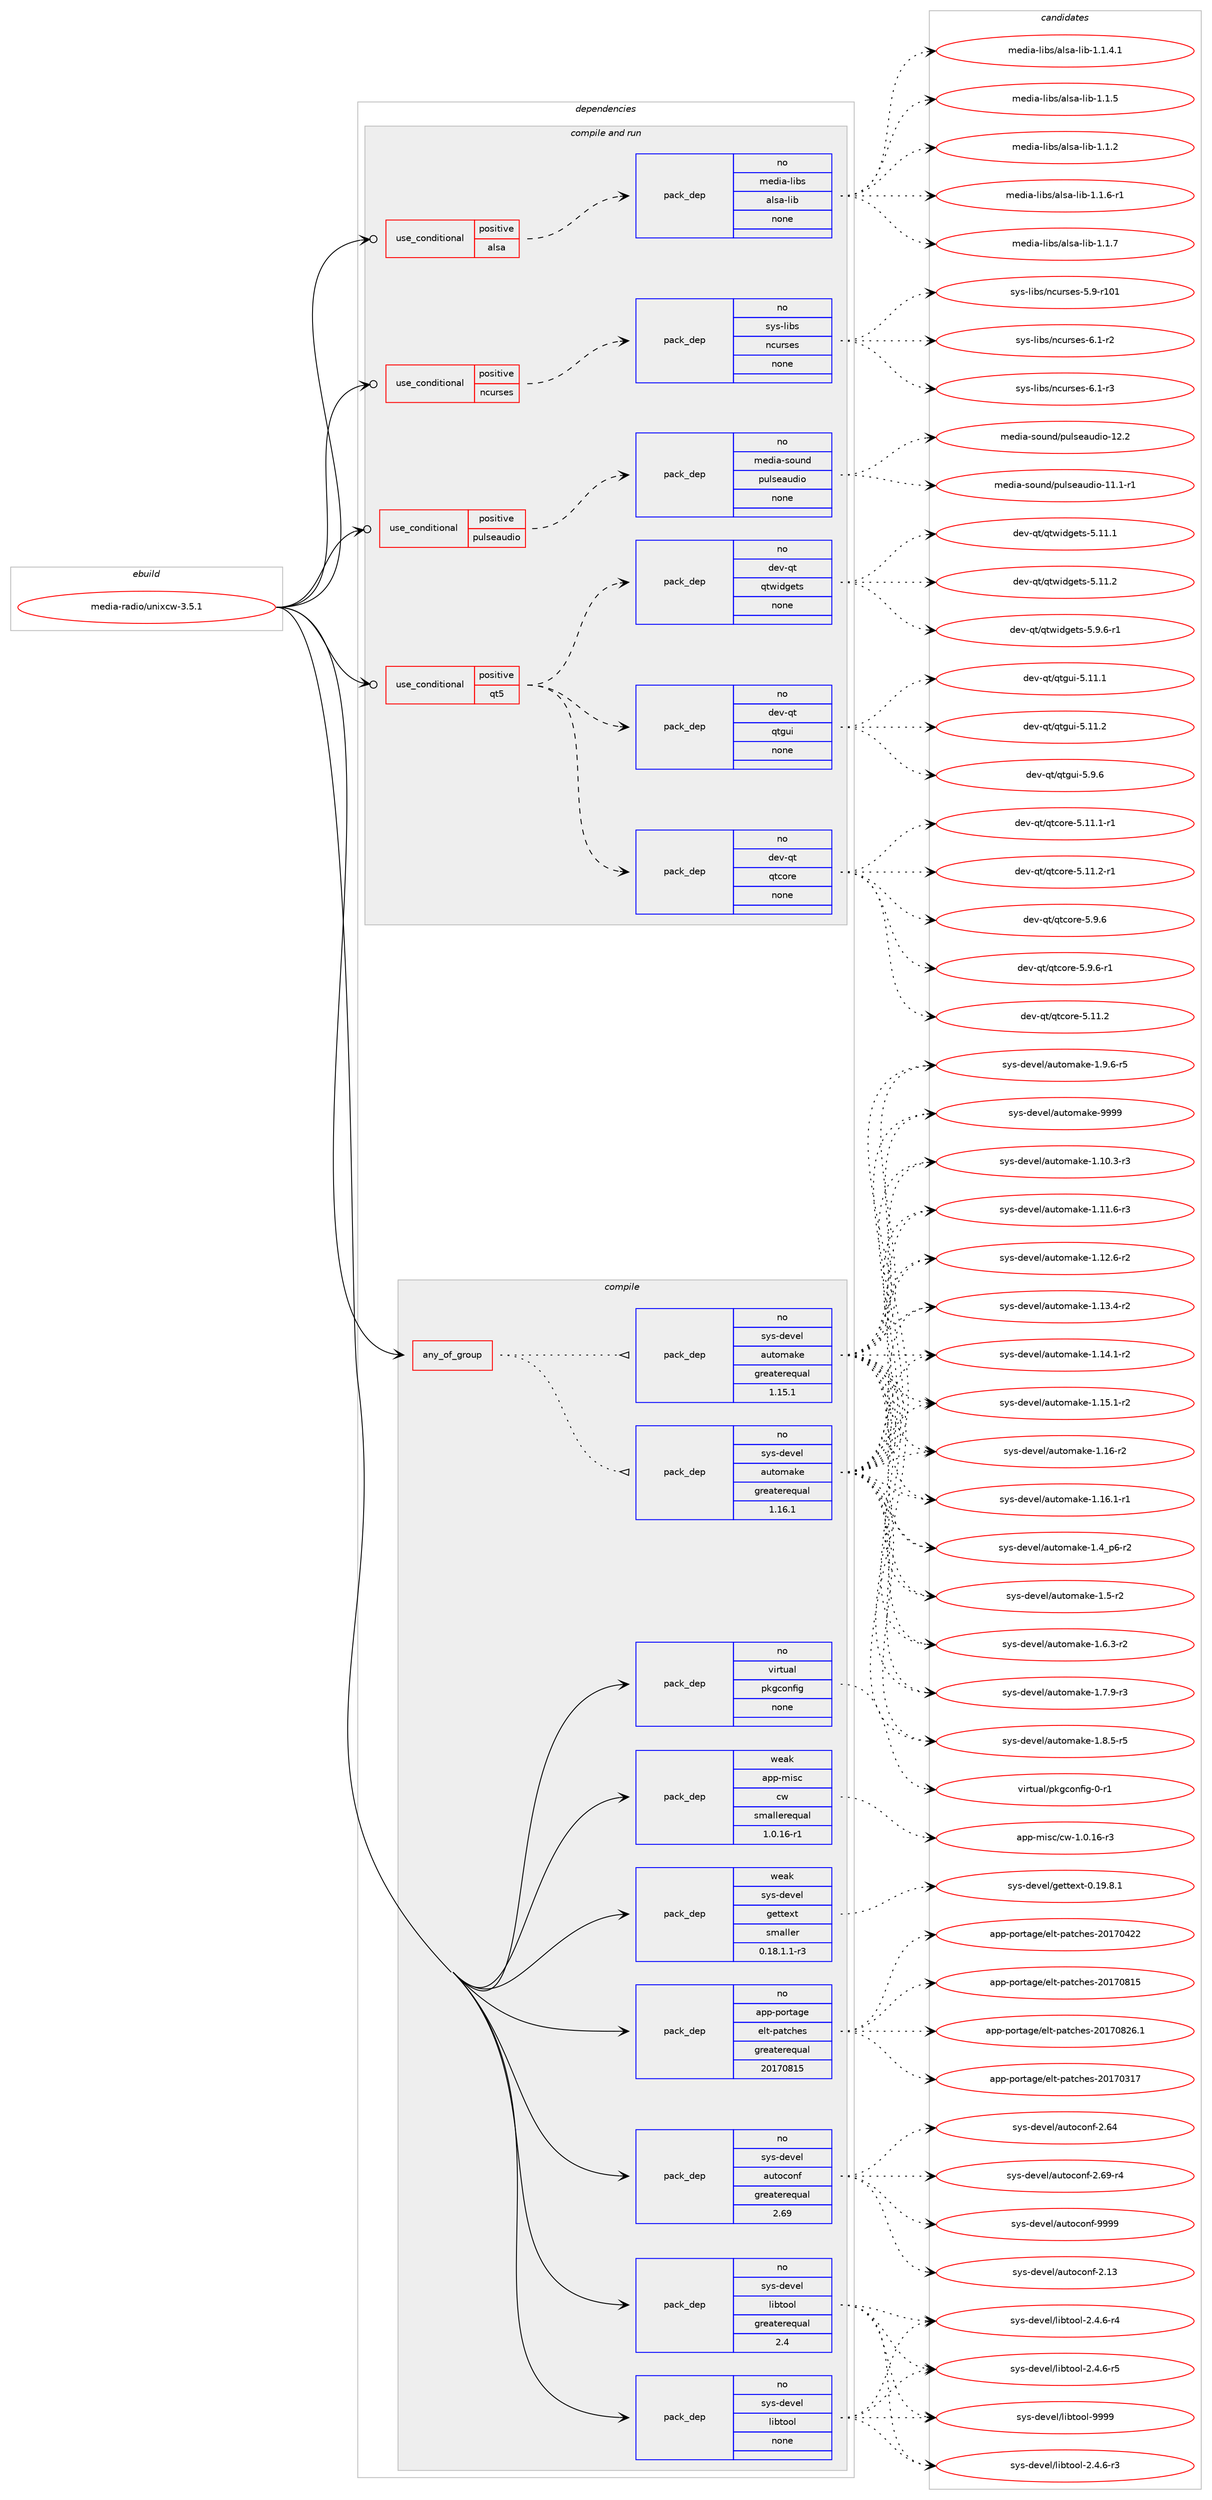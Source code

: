 digraph prolog {

# *************
# Graph options
# *************

newrank=true;
concentrate=true;
compound=true;
graph [rankdir=LR,fontname=Helvetica,fontsize=10,ranksep=1.5];#, ranksep=2.5, nodesep=0.2];
edge  [arrowhead=vee];
node  [fontname=Helvetica,fontsize=10];

# **********
# The ebuild
# **********

subgraph cluster_leftcol {
color=gray;
rank=same;
label=<<i>ebuild</i>>;
id [label="media-radio/unixcw-3.5.1", color=red, width=4, href="../media-radio/unixcw-3.5.1.svg"];
}

# ****************
# The dependencies
# ****************

subgraph cluster_midcol {
color=gray;
label=<<i>dependencies</i>>;
subgraph cluster_compile {
fillcolor="#eeeeee";
style=filled;
label=<<i>compile</i>>;
subgraph any151 {
dependency7542 [label=<<TABLE BORDER="0" CELLBORDER="1" CELLSPACING="0" CELLPADDING="4"><TR><TD CELLPADDING="10">any_of_group</TD></TR></TABLE>>, shape=none, color=red];subgraph pack5866 {
dependency7543 [label=<<TABLE BORDER="0" CELLBORDER="1" CELLSPACING="0" CELLPADDING="4" WIDTH="220"><TR><TD ROWSPAN="6" CELLPADDING="30">pack_dep</TD></TR><TR><TD WIDTH="110">no</TD></TR><TR><TD>sys-devel</TD></TR><TR><TD>automake</TD></TR><TR><TD>greaterequal</TD></TR><TR><TD>1.16.1</TD></TR></TABLE>>, shape=none, color=blue];
}
dependency7542:e -> dependency7543:w [weight=20,style="dotted",arrowhead="oinv"];
subgraph pack5867 {
dependency7544 [label=<<TABLE BORDER="0" CELLBORDER="1" CELLSPACING="0" CELLPADDING="4" WIDTH="220"><TR><TD ROWSPAN="6" CELLPADDING="30">pack_dep</TD></TR><TR><TD WIDTH="110">no</TD></TR><TR><TD>sys-devel</TD></TR><TR><TD>automake</TD></TR><TR><TD>greaterequal</TD></TR><TR><TD>1.15.1</TD></TR></TABLE>>, shape=none, color=blue];
}
dependency7542:e -> dependency7544:w [weight=20,style="dotted",arrowhead="oinv"];
}
id:e -> dependency7542:w [weight=20,style="solid",arrowhead="vee"];
subgraph pack5868 {
dependency7545 [label=<<TABLE BORDER="0" CELLBORDER="1" CELLSPACING="0" CELLPADDING="4" WIDTH="220"><TR><TD ROWSPAN="6" CELLPADDING="30">pack_dep</TD></TR><TR><TD WIDTH="110">no</TD></TR><TR><TD>app-portage</TD></TR><TR><TD>elt-patches</TD></TR><TR><TD>greaterequal</TD></TR><TR><TD>20170815</TD></TR></TABLE>>, shape=none, color=blue];
}
id:e -> dependency7545:w [weight=20,style="solid",arrowhead="vee"];
subgraph pack5869 {
dependency7546 [label=<<TABLE BORDER="0" CELLBORDER="1" CELLSPACING="0" CELLPADDING="4" WIDTH="220"><TR><TD ROWSPAN="6" CELLPADDING="30">pack_dep</TD></TR><TR><TD WIDTH="110">no</TD></TR><TR><TD>sys-devel</TD></TR><TR><TD>autoconf</TD></TR><TR><TD>greaterequal</TD></TR><TR><TD>2.69</TD></TR></TABLE>>, shape=none, color=blue];
}
id:e -> dependency7546:w [weight=20,style="solid",arrowhead="vee"];
subgraph pack5870 {
dependency7547 [label=<<TABLE BORDER="0" CELLBORDER="1" CELLSPACING="0" CELLPADDING="4" WIDTH="220"><TR><TD ROWSPAN="6" CELLPADDING="30">pack_dep</TD></TR><TR><TD WIDTH="110">no</TD></TR><TR><TD>sys-devel</TD></TR><TR><TD>libtool</TD></TR><TR><TD>greaterequal</TD></TR><TR><TD>2.4</TD></TR></TABLE>>, shape=none, color=blue];
}
id:e -> dependency7547:w [weight=20,style="solid",arrowhead="vee"];
subgraph pack5871 {
dependency7548 [label=<<TABLE BORDER="0" CELLBORDER="1" CELLSPACING="0" CELLPADDING="4" WIDTH="220"><TR><TD ROWSPAN="6" CELLPADDING="30">pack_dep</TD></TR><TR><TD WIDTH="110">no</TD></TR><TR><TD>sys-devel</TD></TR><TR><TD>libtool</TD></TR><TR><TD>none</TD></TR><TR><TD></TD></TR></TABLE>>, shape=none, color=blue];
}
id:e -> dependency7548:w [weight=20,style="solid",arrowhead="vee"];
subgraph pack5872 {
dependency7549 [label=<<TABLE BORDER="0" CELLBORDER="1" CELLSPACING="0" CELLPADDING="4" WIDTH="220"><TR><TD ROWSPAN="6" CELLPADDING="30">pack_dep</TD></TR><TR><TD WIDTH="110">no</TD></TR><TR><TD>virtual</TD></TR><TR><TD>pkgconfig</TD></TR><TR><TD>none</TD></TR><TR><TD></TD></TR></TABLE>>, shape=none, color=blue];
}
id:e -> dependency7549:w [weight=20,style="solid",arrowhead="vee"];
subgraph pack5873 {
dependency7550 [label=<<TABLE BORDER="0" CELLBORDER="1" CELLSPACING="0" CELLPADDING="4" WIDTH="220"><TR><TD ROWSPAN="6" CELLPADDING="30">pack_dep</TD></TR><TR><TD WIDTH="110">weak</TD></TR><TR><TD>app-misc</TD></TR><TR><TD>cw</TD></TR><TR><TD>smallerequal</TD></TR><TR><TD>1.0.16-r1</TD></TR></TABLE>>, shape=none, color=blue];
}
id:e -> dependency7550:w [weight=20,style="solid",arrowhead="vee"];
subgraph pack5874 {
dependency7551 [label=<<TABLE BORDER="0" CELLBORDER="1" CELLSPACING="0" CELLPADDING="4" WIDTH="220"><TR><TD ROWSPAN="6" CELLPADDING="30">pack_dep</TD></TR><TR><TD WIDTH="110">weak</TD></TR><TR><TD>sys-devel</TD></TR><TR><TD>gettext</TD></TR><TR><TD>smaller</TD></TR><TR><TD>0.18.1.1-r3</TD></TR></TABLE>>, shape=none, color=blue];
}
id:e -> dependency7551:w [weight=20,style="solid",arrowhead="vee"];
}
subgraph cluster_compileandrun {
fillcolor="#eeeeee";
style=filled;
label=<<i>compile and run</i>>;
subgraph cond1516 {
dependency7552 [label=<<TABLE BORDER="0" CELLBORDER="1" CELLSPACING="0" CELLPADDING="4"><TR><TD ROWSPAN="3" CELLPADDING="10">use_conditional</TD></TR><TR><TD>positive</TD></TR><TR><TD>alsa</TD></TR></TABLE>>, shape=none, color=red];
subgraph pack5875 {
dependency7553 [label=<<TABLE BORDER="0" CELLBORDER="1" CELLSPACING="0" CELLPADDING="4" WIDTH="220"><TR><TD ROWSPAN="6" CELLPADDING="30">pack_dep</TD></TR><TR><TD WIDTH="110">no</TD></TR><TR><TD>media-libs</TD></TR><TR><TD>alsa-lib</TD></TR><TR><TD>none</TD></TR><TR><TD></TD></TR></TABLE>>, shape=none, color=blue];
}
dependency7552:e -> dependency7553:w [weight=20,style="dashed",arrowhead="vee"];
}
id:e -> dependency7552:w [weight=20,style="solid",arrowhead="odotvee"];
subgraph cond1517 {
dependency7554 [label=<<TABLE BORDER="0" CELLBORDER="1" CELLSPACING="0" CELLPADDING="4"><TR><TD ROWSPAN="3" CELLPADDING="10">use_conditional</TD></TR><TR><TD>positive</TD></TR><TR><TD>ncurses</TD></TR></TABLE>>, shape=none, color=red];
subgraph pack5876 {
dependency7555 [label=<<TABLE BORDER="0" CELLBORDER="1" CELLSPACING="0" CELLPADDING="4" WIDTH="220"><TR><TD ROWSPAN="6" CELLPADDING="30">pack_dep</TD></TR><TR><TD WIDTH="110">no</TD></TR><TR><TD>sys-libs</TD></TR><TR><TD>ncurses</TD></TR><TR><TD>none</TD></TR><TR><TD></TD></TR></TABLE>>, shape=none, color=blue];
}
dependency7554:e -> dependency7555:w [weight=20,style="dashed",arrowhead="vee"];
}
id:e -> dependency7554:w [weight=20,style="solid",arrowhead="odotvee"];
subgraph cond1518 {
dependency7556 [label=<<TABLE BORDER="0" CELLBORDER="1" CELLSPACING="0" CELLPADDING="4"><TR><TD ROWSPAN="3" CELLPADDING="10">use_conditional</TD></TR><TR><TD>positive</TD></TR><TR><TD>pulseaudio</TD></TR></TABLE>>, shape=none, color=red];
subgraph pack5877 {
dependency7557 [label=<<TABLE BORDER="0" CELLBORDER="1" CELLSPACING="0" CELLPADDING="4" WIDTH="220"><TR><TD ROWSPAN="6" CELLPADDING="30">pack_dep</TD></TR><TR><TD WIDTH="110">no</TD></TR><TR><TD>media-sound</TD></TR><TR><TD>pulseaudio</TD></TR><TR><TD>none</TD></TR><TR><TD></TD></TR></TABLE>>, shape=none, color=blue];
}
dependency7556:e -> dependency7557:w [weight=20,style="dashed",arrowhead="vee"];
}
id:e -> dependency7556:w [weight=20,style="solid",arrowhead="odotvee"];
subgraph cond1519 {
dependency7558 [label=<<TABLE BORDER="0" CELLBORDER="1" CELLSPACING="0" CELLPADDING="4"><TR><TD ROWSPAN="3" CELLPADDING="10">use_conditional</TD></TR><TR><TD>positive</TD></TR><TR><TD>qt5</TD></TR></TABLE>>, shape=none, color=red];
subgraph pack5878 {
dependency7559 [label=<<TABLE BORDER="0" CELLBORDER="1" CELLSPACING="0" CELLPADDING="4" WIDTH="220"><TR><TD ROWSPAN="6" CELLPADDING="30">pack_dep</TD></TR><TR><TD WIDTH="110">no</TD></TR><TR><TD>dev-qt</TD></TR><TR><TD>qtcore</TD></TR><TR><TD>none</TD></TR><TR><TD></TD></TR></TABLE>>, shape=none, color=blue];
}
dependency7558:e -> dependency7559:w [weight=20,style="dashed",arrowhead="vee"];
subgraph pack5879 {
dependency7560 [label=<<TABLE BORDER="0" CELLBORDER="1" CELLSPACING="0" CELLPADDING="4" WIDTH="220"><TR><TD ROWSPAN="6" CELLPADDING="30">pack_dep</TD></TR><TR><TD WIDTH="110">no</TD></TR><TR><TD>dev-qt</TD></TR><TR><TD>qtgui</TD></TR><TR><TD>none</TD></TR><TR><TD></TD></TR></TABLE>>, shape=none, color=blue];
}
dependency7558:e -> dependency7560:w [weight=20,style="dashed",arrowhead="vee"];
subgraph pack5880 {
dependency7561 [label=<<TABLE BORDER="0" CELLBORDER="1" CELLSPACING="0" CELLPADDING="4" WIDTH="220"><TR><TD ROWSPAN="6" CELLPADDING="30">pack_dep</TD></TR><TR><TD WIDTH="110">no</TD></TR><TR><TD>dev-qt</TD></TR><TR><TD>qtwidgets</TD></TR><TR><TD>none</TD></TR><TR><TD></TD></TR></TABLE>>, shape=none, color=blue];
}
dependency7558:e -> dependency7561:w [weight=20,style="dashed",arrowhead="vee"];
}
id:e -> dependency7558:w [weight=20,style="solid",arrowhead="odotvee"];
}
subgraph cluster_run {
fillcolor="#eeeeee";
style=filled;
label=<<i>run</i>>;
}
}

# **************
# The candidates
# **************

subgraph cluster_choices {
rank=same;
color=gray;
label=<<i>candidates</i>>;

subgraph choice5866 {
color=black;
nodesep=1;
choice11512111545100101118101108479711711611110997107101454946494846514511451 [label="sys-devel/automake-1.10.3-r3", color=red, width=4,href="../sys-devel/automake-1.10.3-r3.svg"];
choice11512111545100101118101108479711711611110997107101454946494946544511451 [label="sys-devel/automake-1.11.6-r3", color=red, width=4,href="../sys-devel/automake-1.11.6-r3.svg"];
choice11512111545100101118101108479711711611110997107101454946495046544511450 [label="sys-devel/automake-1.12.6-r2", color=red, width=4,href="../sys-devel/automake-1.12.6-r2.svg"];
choice11512111545100101118101108479711711611110997107101454946495146524511450 [label="sys-devel/automake-1.13.4-r2", color=red, width=4,href="../sys-devel/automake-1.13.4-r2.svg"];
choice11512111545100101118101108479711711611110997107101454946495246494511450 [label="sys-devel/automake-1.14.1-r2", color=red, width=4,href="../sys-devel/automake-1.14.1-r2.svg"];
choice11512111545100101118101108479711711611110997107101454946495346494511450 [label="sys-devel/automake-1.15.1-r2", color=red, width=4,href="../sys-devel/automake-1.15.1-r2.svg"];
choice1151211154510010111810110847971171161111099710710145494649544511450 [label="sys-devel/automake-1.16-r2", color=red, width=4,href="../sys-devel/automake-1.16-r2.svg"];
choice11512111545100101118101108479711711611110997107101454946495446494511449 [label="sys-devel/automake-1.16.1-r1", color=red, width=4,href="../sys-devel/automake-1.16.1-r1.svg"];
choice115121115451001011181011084797117116111109971071014549465295112544511450 [label="sys-devel/automake-1.4_p6-r2", color=red, width=4,href="../sys-devel/automake-1.4_p6-r2.svg"];
choice11512111545100101118101108479711711611110997107101454946534511450 [label="sys-devel/automake-1.5-r2", color=red, width=4,href="../sys-devel/automake-1.5-r2.svg"];
choice115121115451001011181011084797117116111109971071014549465446514511450 [label="sys-devel/automake-1.6.3-r2", color=red, width=4,href="../sys-devel/automake-1.6.3-r2.svg"];
choice115121115451001011181011084797117116111109971071014549465546574511451 [label="sys-devel/automake-1.7.9-r3", color=red, width=4,href="../sys-devel/automake-1.7.9-r3.svg"];
choice115121115451001011181011084797117116111109971071014549465646534511453 [label="sys-devel/automake-1.8.5-r5", color=red, width=4,href="../sys-devel/automake-1.8.5-r5.svg"];
choice115121115451001011181011084797117116111109971071014549465746544511453 [label="sys-devel/automake-1.9.6-r5", color=red, width=4,href="../sys-devel/automake-1.9.6-r5.svg"];
choice115121115451001011181011084797117116111109971071014557575757 [label="sys-devel/automake-9999", color=red, width=4,href="../sys-devel/automake-9999.svg"];
dependency7543:e -> choice11512111545100101118101108479711711611110997107101454946494846514511451:w [style=dotted,weight="100"];
dependency7543:e -> choice11512111545100101118101108479711711611110997107101454946494946544511451:w [style=dotted,weight="100"];
dependency7543:e -> choice11512111545100101118101108479711711611110997107101454946495046544511450:w [style=dotted,weight="100"];
dependency7543:e -> choice11512111545100101118101108479711711611110997107101454946495146524511450:w [style=dotted,weight="100"];
dependency7543:e -> choice11512111545100101118101108479711711611110997107101454946495246494511450:w [style=dotted,weight="100"];
dependency7543:e -> choice11512111545100101118101108479711711611110997107101454946495346494511450:w [style=dotted,weight="100"];
dependency7543:e -> choice1151211154510010111810110847971171161111099710710145494649544511450:w [style=dotted,weight="100"];
dependency7543:e -> choice11512111545100101118101108479711711611110997107101454946495446494511449:w [style=dotted,weight="100"];
dependency7543:e -> choice115121115451001011181011084797117116111109971071014549465295112544511450:w [style=dotted,weight="100"];
dependency7543:e -> choice11512111545100101118101108479711711611110997107101454946534511450:w [style=dotted,weight="100"];
dependency7543:e -> choice115121115451001011181011084797117116111109971071014549465446514511450:w [style=dotted,weight="100"];
dependency7543:e -> choice115121115451001011181011084797117116111109971071014549465546574511451:w [style=dotted,weight="100"];
dependency7543:e -> choice115121115451001011181011084797117116111109971071014549465646534511453:w [style=dotted,weight="100"];
dependency7543:e -> choice115121115451001011181011084797117116111109971071014549465746544511453:w [style=dotted,weight="100"];
dependency7543:e -> choice115121115451001011181011084797117116111109971071014557575757:w [style=dotted,weight="100"];
}
subgraph choice5867 {
color=black;
nodesep=1;
choice11512111545100101118101108479711711611110997107101454946494846514511451 [label="sys-devel/automake-1.10.3-r3", color=red, width=4,href="../sys-devel/automake-1.10.3-r3.svg"];
choice11512111545100101118101108479711711611110997107101454946494946544511451 [label="sys-devel/automake-1.11.6-r3", color=red, width=4,href="../sys-devel/automake-1.11.6-r3.svg"];
choice11512111545100101118101108479711711611110997107101454946495046544511450 [label="sys-devel/automake-1.12.6-r2", color=red, width=4,href="../sys-devel/automake-1.12.6-r2.svg"];
choice11512111545100101118101108479711711611110997107101454946495146524511450 [label="sys-devel/automake-1.13.4-r2", color=red, width=4,href="../sys-devel/automake-1.13.4-r2.svg"];
choice11512111545100101118101108479711711611110997107101454946495246494511450 [label="sys-devel/automake-1.14.1-r2", color=red, width=4,href="../sys-devel/automake-1.14.1-r2.svg"];
choice11512111545100101118101108479711711611110997107101454946495346494511450 [label="sys-devel/automake-1.15.1-r2", color=red, width=4,href="../sys-devel/automake-1.15.1-r2.svg"];
choice1151211154510010111810110847971171161111099710710145494649544511450 [label="sys-devel/automake-1.16-r2", color=red, width=4,href="../sys-devel/automake-1.16-r2.svg"];
choice11512111545100101118101108479711711611110997107101454946495446494511449 [label="sys-devel/automake-1.16.1-r1", color=red, width=4,href="../sys-devel/automake-1.16.1-r1.svg"];
choice115121115451001011181011084797117116111109971071014549465295112544511450 [label="sys-devel/automake-1.4_p6-r2", color=red, width=4,href="../sys-devel/automake-1.4_p6-r2.svg"];
choice11512111545100101118101108479711711611110997107101454946534511450 [label="sys-devel/automake-1.5-r2", color=red, width=4,href="../sys-devel/automake-1.5-r2.svg"];
choice115121115451001011181011084797117116111109971071014549465446514511450 [label="sys-devel/automake-1.6.3-r2", color=red, width=4,href="../sys-devel/automake-1.6.3-r2.svg"];
choice115121115451001011181011084797117116111109971071014549465546574511451 [label="sys-devel/automake-1.7.9-r3", color=red, width=4,href="../sys-devel/automake-1.7.9-r3.svg"];
choice115121115451001011181011084797117116111109971071014549465646534511453 [label="sys-devel/automake-1.8.5-r5", color=red, width=4,href="../sys-devel/automake-1.8.5-r5.svg"];
choice115121115451001011181011084797117116111109971071014549465746544511453 [label="sys-devel/automake-1.9.6-r5", color=red, width=4,href="../sys-devel/automake-1.9.6-r5.svg"];
choice115121115451001011181011084797117116111109971071014557575757 [label="sys-devel/automake-9999", color=red, width=4,href="../sys-devel/automake-9999.svg"];
dependency7544:e -> choice11512111545100101118101108479711711611110997107101454946494846514511451:w [style=dotted,weight="100"];
dependency7544:e -> choice11512111545100101118101108479711711611110997107101454946494946544511451:w [style=dotted,weight="100"];
dependency7544:e -> choice11512111545100101118101108479711711611110997107101454946495046544511450:w [style=dotted,weight="100"];
dependency7544:e -> choice11512111545100101118101108479711711611110997107101454946495146524511450:w [style=dotted,weight="100"];
dependency7544:e -> choice11512111545100101118101108479711711611110997107101454946495246494511450:w [style=dotted,weight="100"];
dependency7544:e -> choice11512111545100101118101108479711711611110997107101454946495346494511450:w [style=dotted,weight="100"];
dependency7544:e -> choice1151211154510010111810110847971171161111099710710145494649544511450:w [style=dotted,weight="100"];
dependency7544:e -> choice11512111545100101118101108479711711611110997107101454946495446494511449:w [style=dotted,weight="100"];
dependency7544:e -> choice115121115451001011181011084797117116111109971071014549465295112544511450:w [style=dotted,weight="100"];
dependency7544:e -> choice11512111545100101118101108479711711611110997107101454946534511450:w [style=dotted,weight="100"];
dependency7544:e -> choice115121115451001011181011084797117116111109971071014549465446514511450:w [style=dotted,weight="100"];
dependency7544:e -> choice115121115451001011181011084797117116111109971071014549465546574511451:w [style=dotted,weight="100"];
dependency7544:e -> choice115121115451001011181011084797117116111109971071014549465646534511453:w [style=dotted,weight="100"];
dependency7544:e -> choice115121115451001011181011084797117116111109971071014549465746544511453:w [style=dotted,weight="100"];
dependency7544:e -> choice115121115451001011181011084797117116111109971071014557575757:w [style=dotted,weight="100"];
}
subgraph choice5868 {
color=black;
nodesep=1;
choice97112112451121111141169710310147101108116451129711699104101115455048495548514955 [label="app-portage/elt-patches-20170317", color=red, width=4,href="../app-portage/elt-patches-20170317.svg"];
choice97112112451121111141169710310147101108116451129711699104101115455048495548525050 [label="app-portage/elt-patches-20170422", color=red, width=4,href="../app-portage/elt-patches-20170422.svg"];
choice97112112451121111141169710310147101108116451129711699104101115455048495548564953 [label="app-portage/elt-patches-20170815", color=red, width=4,href="../app-portage/elt-patches-20170815.svg"];
choice971121124511211111411697103101471011081164511297116991041011154550484955485650544649 [label="app-portage/elt-patches-20170826.1", color=red, width=4,href="../app-portage/elt-patches-20170826.1.svg"];
dependency7545:e -> choice97112112451121111141169710310147101108116451129711699104101115455048495548514955:w [style=dotted,weight="100"];
dependency7545:e -> choice97112112451121111141169710310147101108116451129711699104101115455048495548525050:w [style=dotted,weight="100"];
dependency7545:e -> choice97112112451121111141169710310147101108116451129711699104101115455048495548564953:w [style=dotted,weight="100"];
dependency7545:e -> choice971121124511211111411697103101471011081164511297116991041011154550484955485650544649:w [style=dotted,weight="100"];
}
subgraph choice5869 {
color=black;
nodesep=1;
choice115121115451001011181011084797117116111991111101024550464951 [label="sys-devel/autoconf-2.13", color=red, width=4,href="../sys-devel/autoconf-2.13.svg"];
choice115121115451001011181011084797117116111991111101024550465452 [label="sys-devel/autoconf-2.64", color=red, width=4,href="../sys-devel/autoconf-2.64.svg"];
choice1151211154510010111810110847971171161119911111010245504654574511452 [label="sys-devel/autoconf-2.69-r4", color=red, width=4,href="../sys-devel/autoconf-2.69-r4.svg"];
choice115121115451001011181011084797117116111991111101024557575757 [label="sys-devel/autoconf-9999", color=red, width=4,href="../sys-devel/autoconf-9999.svg"];
dependency7546:e -> choice115121115451001011181011084797117116111991111101024550464951:w [style=dotted,weight="100"];
dependency7546:e -> choice115121115451001011181011084797117116111991111101024550465452:w [style=dotted,weight="100"];
dependency7546:e -> choice1151211154510010111810110847971171161119911111010245504654574511452:w [style=dotted,weight="100"];
dependency7546:e -> choice115121115451001011181011084797117116111991111101024557575757:w [style=dotted,weight="100"];
}
subgraph choice5870 {
color=black;
nodesep=1;
choice1151211154510010111810110847108105981161111111084550465246544511451 [label="sys-devel/libtool-2.4.6-r3", color=red, width=4,href="../sys-devel/libtool-2.4.6-r3.svg"];
choice1151211154510010111810110847108105981161111111084550465246544511452 [label="sys-devel/libtool-2.4.6-r4", color=red, width=4,href="../sys-devel/libtool-2.4.6-r4.svg"];
choice1151211154510010111810110847108105981161111111084550465246544511453 [label="sys-devel/libtool-2.4.6-r5", color=red, width=4,href="../sys-devel/libtool-2.4.6-r5.svg"];
choice1151211154510010111810110847108105981161111111084557575757 [label="sys-devel/libtool-9999", color=red, width=4,href="../sys-devel/libtool-9999.svg"];
dependency7547:e -> choice1151211154510010111810110847108105981161111111084550465246544511451:w [style=dotted,weight="100"];
dependency7547:e -> choice1151211154510010111810110847108105981161111111084550465246544511452:w [style=dotted,weight="100"];
dependency7547:e -> choice1151211154510010111810110847108105981161111111084550465246544511453:w [style=dotted,weight="100"];
dependency7547:e -> choice1151211154510010111810110847108105981161111111084557575757:w [style=dotted,weight="100"];
}
subgraph choice5871 {
color=black;
nodesep=1;
choice1151211154510010111810110847108105981161111111084550465246544511451 [label="sys-devel/libtool-2.4.6-r3", color=red, width=4,href="../sys-devel/libtool-2.4.6-r3.svg"];
choice1151211154510010111810110847108105981161111111084550465246544511452 [label="sys-devel/libtool-2.4.6-r4", color=red, width=4,href="../sys-devel/libtool-2.4.6-r4.svg"];
choice1151211154510010111810110847108105981161111111084550465246544511453 [label="sys-devel/libtool-2.4.6-r5", color=red, width=4,href="../sys-devel/libtool-2.4.6-r5.svg"];
choice1151211154510010111810110847108105981161111111084557575757 [label="sys-devel/libtool-9999", color=red, width=4,href="../sys-devel/libtool-9999.svg"];
dependency7548:e -> choice1151211154510010111810110847108105981161111111084550465246544511451:w [style=dotted,weight="100"];
dependency7548:e -> choice1151211154510010111810110847108105981161111111084550465246544511452:w [style=dotted,weight="100"];
dependency7548:e -> choice1151211154510010111810110847108105981161111111084550465246544511453:w [style=dotted,weight="100"];
dependency7548:e -> choice1151211154510010111810110847108105981161111111084557575757:w [style=dotted,weight="100"];
}
subgraph choice5872 {
color=black;
nodesep=1;
choice11810511411611797108471121071039911111010210510345484511449 [label="virtual/pkgconfig-0-r1", color=red, width=4,href="../virtual/pkgconfig-0-r1.svg"];
dependency7549:e -> choice11810511411611797108471121071039911111010210510345484511449:w [style=dotted,weight="100"];
}
subgraph choice5873 {
color=black;
nodesep=1;
choice9711211245109105115994799119454946484649544511451 [label="app-misc/cw-1.0.16-r3", color=red, width=4,href="../app-misc/cw-1.0.16-r3.svg"];
dependency7550:e -> choice9711211245109105115994799119454946484649544511451:w [style=dotted,weight="100"];
}
subgraph choice5874 {
color=black;
nodesep=1;
choice1151211154510010111810110847103101116116101120116454846495746564649 [label="sys-devel/gettext-0.19.8.1", color=red, width=4,href="../sys-devel/gettext-0.19.8.1.svg"];
dependency7551:e -> choice1151211154510010111810110847103101116116101120116454846495746564649:w [style=dotted,weight="100"];
}
subgraph choice5875 {
color=black;
nodesep=1;
choice10910110010597451081059811547971081159745108105984549464946524649 [label="media-libs/alsa-lib-1.1.4.1", color=red, width=4,href="../media-libs/alsa-lib-1.1.4.1.svg"];
choice1091011001059745108105981154797108115974510810598454946494653 [label="media-libs/alsa-lib-1.1.5", color=red, width=4,href="../media-libs/alsa-lib-1.1.5.svg"];
choice1091011001059745108105981154797108115974510810598454946494650 [label="media-libs/alsa-lib-1.1.2", color=red, width=4,href="../media-libs/alsa-lib-1.1.2.svg"];
choice10910110010597451081059811547971081159745108105984549464946544511449 [label="media-libs/alsa-lib-1.1.6-r1", color=red, width=4,href="../media-libs/alsa-lib-1.1.6-r1.svg"];
choice1091011001059745108105981154797108115974510810598454946494655 [label="media-libs/alsa-lib-1.1.7", color=red, width=4,href="../media-libs/alsa-lib-1.1.7.svg"];
dependency7553:e -> choice10910110010597451081059811547971081159745108105984549464946524649:w [style=dotted,weight="100"];
dependency7553:e -> choice1091011001059745108105981154797108115974510810598454946494653:w [style=dotted,weight="100"];
dependency7553:e -> choice1091011001059745108105981154797108115974510810598454946494650:w [style=dotted,weight="100"];
dependency7553:e -> choice10910110010597451081059811547971081159745108105984549464946544511449:w [style=dotted,weight="100"];
dependency7553:e -> choice1091011001059745108105981154797108115974510810598454946494655:w [style=dotted,weight="100"];
}
subgraph choice5876 {
color=black;
nodesep=1;
choice115121115451081059811547110991171141151011154553465745114494849 [label="sys-libs/ncurses-5.9-r101", color=red, width=4,href="../sys-libs/ncurses-5.9-r101.svg"];
choice11512111545108105981154711099117114115101115455446494511450 [label="sys-libs/ncurses-6.1-r2", color=red, width=4,href="../sys-libs/ncurses-6.1-r2.svg"];
choice11512111545108105981154711099117114115101115455446494511451 [label="sys-libs/ncurses-6.1-r3", color=red, width=4,href="../sys-libs/ncurses-6.1-r3.svg"];
dependency7555:e -> choice115121115451081059811547110991171141151011154553465745114494849:w [style=dotted,weight="100"];
dependency7555:e -> choice11512111545108105981154711099117114115101115455446494511450:w [style=dotted,weight="100"];
dependency7555:e -> choice11512111545108105981154711099117114115101115455446494511451:w [style=dotted,weight="100"];
}
subgraph choice5877 {
color=black;
nodesep=1;
choice1091011001059745115111117110100471121171081151019711710010511145494946494511449 [label="media-sound/pulseaudio-11.1-r1", color=red, width=4,href="../media-sound/pulseaudio-11.1-r1.svg"];
choice109101100105974511511111711010047112117108115101971171001051114549504650 [label="media-sound/pulseaudio-12.2", color=red, width=4,href="../media-sound/pulseaudio-12.2.svg"];
dependency7557:e -> choice1091011001059745115111117110100471121171081151019711710010511145494946494511449:w [style=dotted,weight="100"];
dependency7557:e -> choice109101100105974511511111711010047112117108115101971171001051114549504650:w [style=dotted,weight="100"];
}
subgraph choice5878 {
color=black;
nodesep=1;
choice10010111845113116471131169911111410145534649494650 [label="dev-qt/qtcore-5.11.2", color=red, width=4,href="../dev-qt/qtcore-5.11.2.svg"];
choice100101118451131164711311699111114101455346494946494511449 [label="dev-qt/qtcore-5.11.1-r1", color=red, width=4,href="../dev-qt/qtcore-5.11.1-r1.svg"];
choice100101118451131164711311699111114101455346494946504511449 [label="dev-qt/qtcore-5.11.2-r1", color=red, width=4,href="../dev-qt/qtcore-5.11.2-r1.svg"];
choice100101118451131164711311699111114101455346574654 [label="dev-qt/qtcore-5.9.6", color=red, width=4,href="../dev-qt/qtcore-5.9.6.svg"];
choice1001011184511311647113116991111141014553465746544511449 [label="dev-qt/qtcore-5.9.6-r1", color=red, width=4,href="../dev-qt/qtcore-5.9.6-r1.svg"];
dependency7559:e -> choice10010111845113116471131169911111410145534649494650:w [style=dotted,weight="100"];
dependency7559:e -> choice100101118451131164711311699111114101455346494946494511449:w [style=dotted,weight="100"];
dependency7559:e -> choice100101118451131164711311699111114101455346494946504511449:w [style=dotted,weight="100"];
dependency7559:e -> choice100101118451131164711311699111114101455346574654:w [style=dotted,weight="100"];
dependency7559:e -> choice1001011184511311647113116991111141014553465746544511449:w [style=dotted,weight="100"];
}
subgraph choice5879 {
color=black;
nodesep=1;
choice100101118451131164711311610311710545534649494649 [label="dev-qt/qtgui-5.11.1", color=red, width=4,href="../dev-qt/qtgui-5.11.1.svg"];
choice100101118451131164711311610311710545534649494650 [label="dev-qt/qtgui-5.11.2", color=red, width=4,href="../dev-qt/qtgui-5.11.2.svg"];
choice1001011184511311647113116103117105455346574654 [label="dev-qt/qtgui-5.9.6", color=red, width=4,href="../dev-qt/qtgui-5.9.6.svg"];
dependency7560:e -> choice100101118451131164711311610311710545534649494649:w [style=dotted,weight="100"];
dependency7560:e -> choice100101118451131164711311610311710545534649494650:w [style=dotted,weight="100"];
dependency7560:e -> choice1001011184511311647113116103117105455346574654:w [style=dotted,weight="100"];
}
subgraph choice5880 {
color=black;
nodesep=1;
choice100101118451131164711311611910510010310111611545534649494649 [label="dev-qt/qtwidgets-5.11.1", color=red, width=4,href="../dev-qt/qtwidgets-5.11.1.svg"];
choice100101118451131164711311611910510010310111611545534649494650 [label="dev-qt/qtwidgets-5.11.2", color=red, width=4,href="../dev-qt/qtwidgets-5.11.2.svg"];
choice10010111845113116471131161191051001031011161154553465746544511449 [label="dev-qt/qtwidgets-5.9.6-r1", color=red, width=4,href="../dev-qt/qtwidgets-5.9.6-r1.svg"];
dependency7561:e -> choice100101118451131164711311611910510010310111611545534649494649:w [style=dotted,weight="100"];
dependency7561:e -> choice100101118451131164711311611910510010310111611545534649494650:w [style=dotted,weight="100"];
dependency7561:e -> choice10010111845113116471131161191051001031011161154553465746544511449:w [style=dotted,weight="100"];
}
}

}
